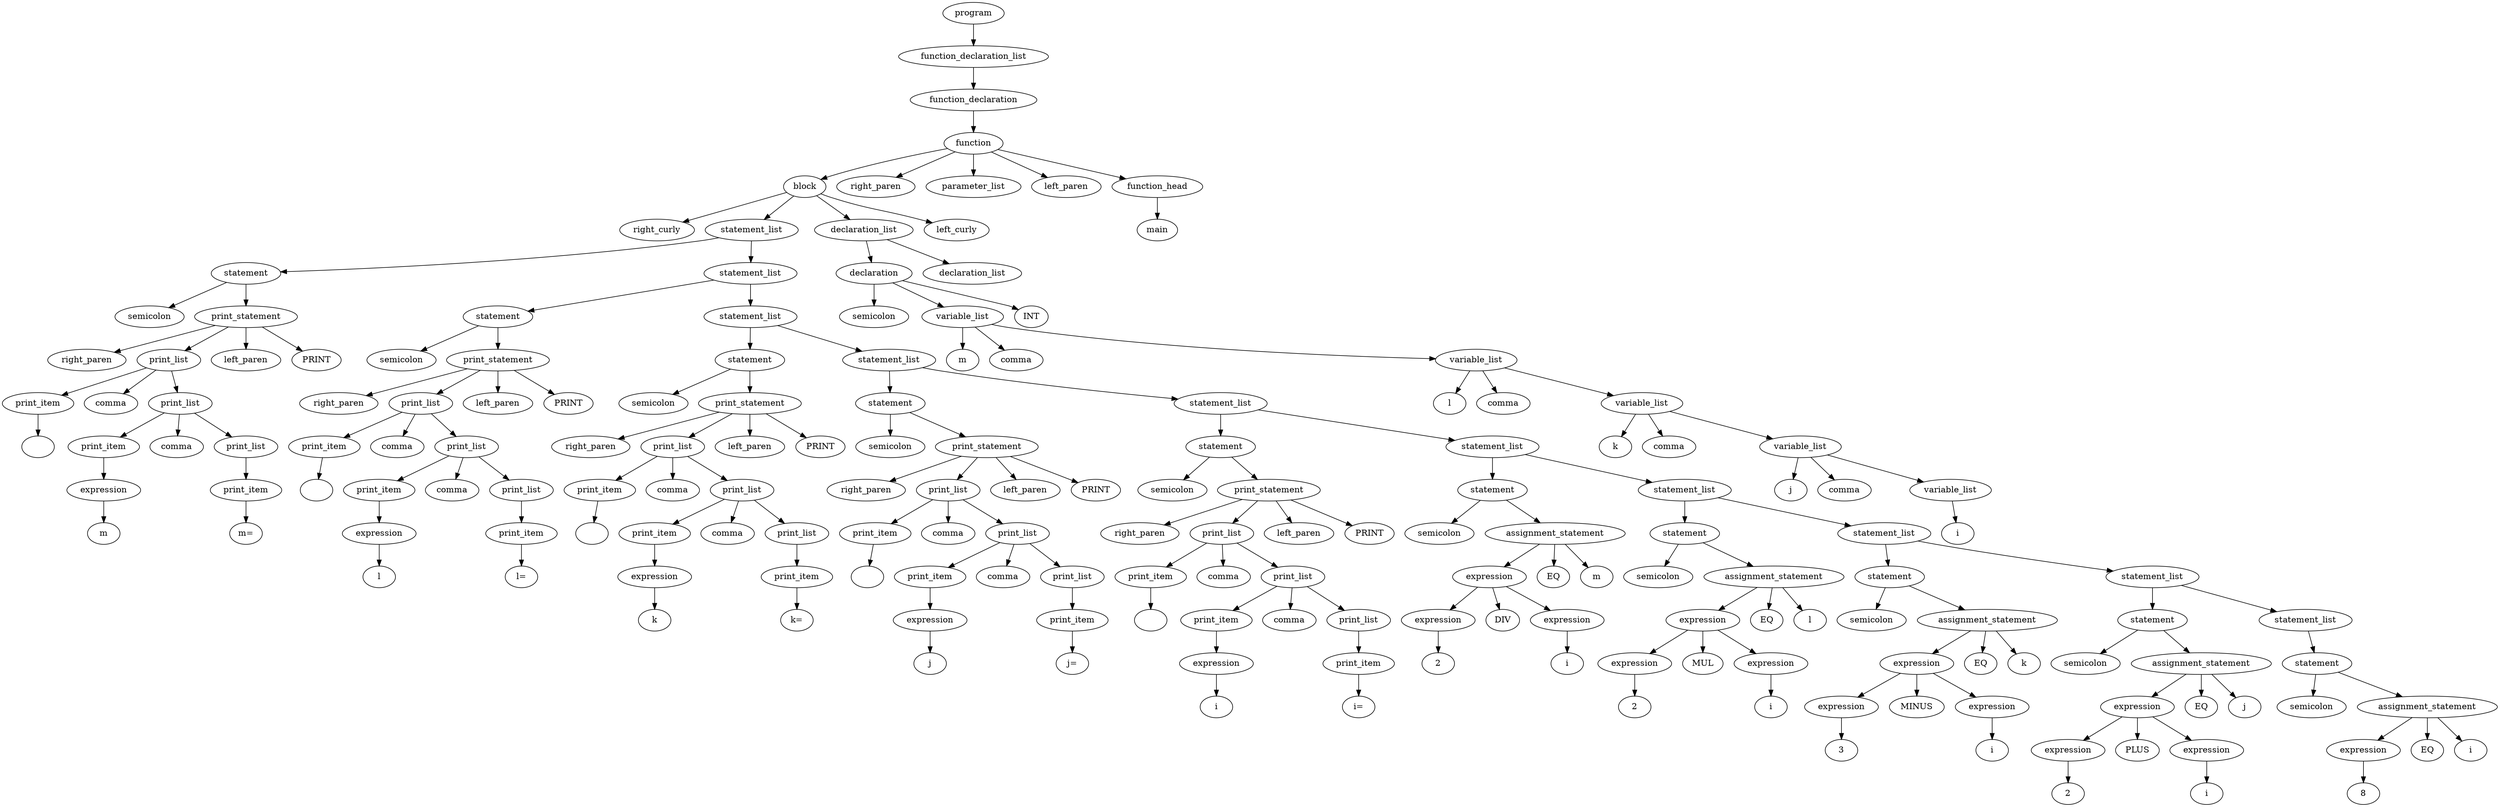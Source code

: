 digraph G{
graph[ordering=out];
n0[label=function_head];
n1[label=main];
n0->n1;
n2[label=variable_list];
n3[label=i];
n2->n3;
n4[label=variable_list];
n5[label=j];
n4->n5;
n6[label=comma];
n4->n6;
n4->n2;
n8[label=variable_list];
n9[label=k];
n8->n9;
n10[label=comma];
n8->n10;
n8->n4;
n12[label=variable_list];
n13[label=l];
n12->n13;
n14[label=comma];
n12->n14;
n12->n8;
n16[label=variable_list];
n17[label=m];
n16->n17;
n18[label=comma];
n16->n18;
n16->n12;
n20[label=declaration];
n21[label=semicolon];
n20->n21;
n20->n16;
n23[label=INT];
n20->n23;
n24[label=declaration_list];
n24->n20;
n26[label=declaration_list];
n24->n26;
n27[label=expression];
n28[label=8];
n27->n28;
n29[label=assignment_statement];
n29->n27;
n31[label=EQ];
n29->n31;
n32[label=i];
n29->n32;
n33[label=statement];
n34[label=semicolon];
n33->n34;
n33->n29;
n36[label=statement_list];
n36->n33;
n38[label=expression];
n39[label=i];
n38->n39;
n40[label=expression];
n41[label=2];
n40->n41;
n42[label=expression];
n42->n40;
n44[label=PLUS];
n42->n44;
n42->n38;
n46[label=assignment_statement];
n46->n42;
n48[label=EQ];
n46->n48;
n49[label=j];
n46->n49;
n50[label=statement];
n51[label=semicolon];
n50->n51;
n50->n46;
n53[label=statement_list];
n53->n50;
n53->n36;
n56[label=expression];
n57[label=i];
n56->n57;
n58[label=expression];
n59[label=3];
n58->n59;
n60[label=expression];
n60->n58;
n62[label=MINUS];
n60->n62;
n60->n56;
n64[label=assignment_statement];
n64->n60;
n66[label=EQ];
n64->n66;
n67[label=k];
n64->n67;
n68[label=statement];
n69[label=semicolon];
n68->n69;
n68->n64;
n71[label=statement_list];
n71->n68;
n71->n53;
n74[label=expression];
n75[label=i];
n74->n75;
n76[label=expression];
n77[label=2];
n76->n77;
n78[label=expression];
n78->n76;
n80[label=MUL];
n78->n80;
n78->n74;
n82[label=assignment_statement];
n82->n78;
n84[label=EQ];
n82->n84;
n85[label=l];
n82->n85;
n86[label=statement];
n87[label=semicolon];
n86->n87;
n86->n82;
n89[label=statement_list];
n89->n86;
n89->n71;
n92[label=expression];
n93[label=i];
n92->n93;
n94[label=expression];
n95[label=2];
n94->n95;
n96[label=expression];
n96->n94;
n98[label=DIV];
n96->n98;
n96->n92;
n100[label=assignment_statement];
n100->n96;
n102[label=EQ];
n100->n102;
n103[label=m];
n100->n103;
n104[label=statement];
n105[label=semicolon];
n104->n105;
n104->n100;
n107[label=statement_list];
n107->n104;
n107->n89;
n110[label=print_item];
n111[label="i="];
n110->n111;
n112[label=print_list];
n112->n110;
n114[label=expression];
n115[label=i];
n114->n115;
n116[label=print_item];
n116->n114;
n118[label=print_list];
n118->n116;
n120[label=comma];
n118->n120;
n118->n112;
n122[label=print_item];
n123[label="\n"];
n122->n123;
n124[label=print_list];
n124->n122;
n126[label=comma];
n124->n126;
n124->n118;
n128[label=print_statement];
n129[label=right_paren];
n128->n129;
n128->n124;
n131[label=left_paren];
n128->n131;
n132[label=PRINT];
n128->n132;
n133[label=statement];
n134[label=semicolon];
n133->n134;
n133->n128;
n136[label=statement_list];
n136->n133;
n136->n107;
n139[label=print_item];
n140[label="j="];
n139->n140;
n141[label=print_list];
n141->n139;
n143[label=expression];
n144[label=j];
n143->n144;
n145[label=print_item];
n145->n143;
n147[label=print_list];
n147->n145;
n149[label=comma];
n147->n149;
n147->n141;
n151[label=print_item];
n152[label="\n"];
n151->n152;
n153[label=print_list];
n153->n151;
n155[label=comma];
n153->n155;
n153->n147;
n157[label=print_statement];
n158[label=right_paren];
n157->n158;
n157->n153;
n160[label=left_paren];
n157->n160;
n161[label=PRINT];
n157->n161;
n162[label=statement];
n163[label=semicolon];
n162->n163;
n162->n157;
n165[label=statement_list];
n165->n162;
n165->n136;
n168[label=print_item];
n169[label="k="];
n168->n169;
n170[label=print_list];
n170->n168;
n172[label=expression];
n173[label=k];
n172->n173;
n174[label=print_item];
n174->n172;
n176[label=print_list];
n176->n174;
n178[label=comma];
n176->n178;
n176->n170;
n180[label=print_item];
n181[label="\n"];
n180->n181;
n182[label=print_list];
n182->n180;
n184[label=comma];
n182->n184;
n182->n176;
n186[label=print_statement];
n187[label=right_paren];
n186->n187;
n186->n182;
n189[label=left_paren];
n186->n189;
n190[label=PRINT];
n186->n190;
n191[label=statement];
n192[label=semicolon];
n191->n192;
n191->n186;
n194[label=statement_list];
n194->n191;
n194->n165;
n197[label=print_item];
n198[label="l="];
n197->n198;
n199[label=print_list];
n199->n197;
n201[label=expression];
n202[label=l];
n201->n202;
n203[label=print_item];
n203->n201;
n205[label=print_list];
n205->n203;
n207[label=comma];
n205->n207;
n205->n199;
n209[label=print_item];
n210[label="\n"];
n209->n210;
n211[label=print_list];
n211->n209;
n213[label=comma];
n211->n213;
n211->n205;
n215[label=print_statement];
n216[label=right_paren];
n215->n216;
n215->n211;
n218[label=left_paren];
n215->n218;
n219[label=PRINT];
n215->n219;
n220[label=statement];
n221[label=semicolon];
n220->n221;
n220->n215;
n223[label=statement_list];
n223->n220;
n223->n194;
n226[label=print_item];
n227[label="m="];
n226->n227;
n228[label=print_list];
n228->n226;
n230[label=expression];
n231[label=m];
n230->n231;
n232[label=print_item];
n232->n230;
n234[label=print_list];
n234->n232;
n236[label=comma];
n234->n236;
n234->n228;
n238[label=print_item];
n239[label="\n"];
n238->n239;
n240[label=print_list];
n240->n238;
n242[label=comma];
n240->n242;
n240->n234;
n244[label=print_statement];
n245[label=right_paren];
n244->n245;
n244->n240;
n247[label=left_paren];
n244->n247;
n248[label=PRINT];
n244->n248;
n249[label=statement];
n250[label=semicolon];
n249->n250;
n249->n244;
n252[label=statement_list];
n252->n249;
n252->n223;
n255[label=block];
n256[label=right_curly];
n255->n256;
n255->n252;
n255->n24;
n259[label=left_curly];
n255->n259;
n260[label=function];
n260->n255;
n262[label=right_paren];
n260->n262;
n263[label=parameter_list];
n260->n263;
n264[label=left_paren];
n260->n264;
n260->n0;
n266[label=function_declaration];
n266->n260;
n268[label=function_declaration_list];
n268->n266;
n270[label=program];
n270->n268;
}